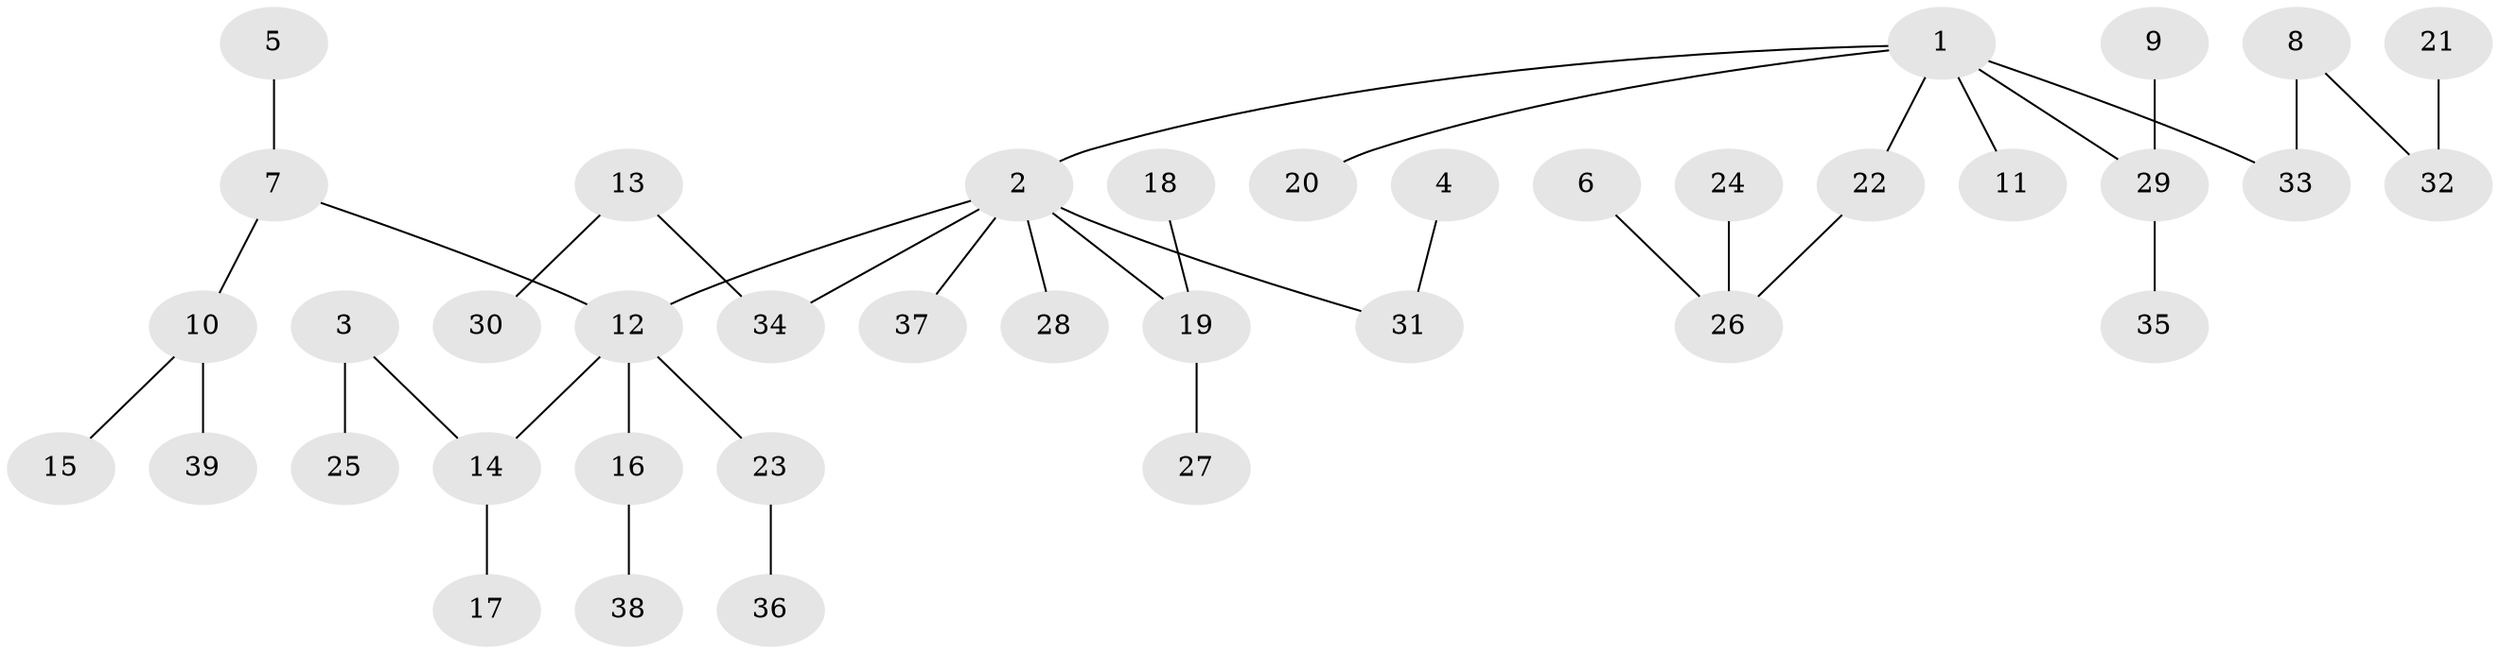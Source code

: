 // original degree distribution, {5: 0.052083333333333336, 6: 0.010416666666666666, 3: 0.13541666666666666, 1: 0.4791666666666667, 2: 0.2604166666666667, 4: 0.0625}
// Generated by graph-tools (version 1.1) at 2025/37/03/04/25 23:37:16]
// undirected, 39 vertices, 38 edges
graph export_dot {
  node [color=gray90,style=filled];
  1;
  2;
  3;
  4;
  5;
  6;
  7;
  8;
  9;
  10;
  11;
  12;
  13;
  14;
  15;
  16;
  17;
  18;
  19;
  20;
  21;
  22;
  23;
  24;
  25;
  26;
  27;
  28;
  29;
  30;
  31;
  32;
  33;
  34;
  35;
  36;
  37;
  38;
  39;
  1 -- 2 [weight=1.0];
  1 -- 11 [weight=1.0];
  1 -- 20 [weight=1.0];
  1 -- 22 [weight=1.0];
  1 -- 29 [weight=1.0];
  1 -- 33 [weight=1.0];
  2 -- 12 [weight=1.0];
  2 -- 19 [weight=1.0];
  2 -- 28 [weight=1.0];
  2 -- 31 [weight=1.0];
  2 -- 34 [weight=1.0];
  2 -- 37 [weight=1.0];
  3 -- 14 [weight=1.0];
  3 -- 25 [weight=1.0];
  4 -- 31 [weight=1.0];
  5 -- 7 [weight=1.0];
  6 -- 26 [weight=1.0];
  7 -- 10 [weight=1.0];
  7 -- 12 [weight=1.0];
  8 -- 32 [weight=1.0];
  8 -- 33 [weight=1.0];
  9 -- 29 [weight=1.0];
  10 -- 15 [weight=1.0];
  10 -- 39 [weight=1.0];
  12 -- 14 [weight=1.0];
  12 -- 16 [weight=1.0];
  12 -- 23 [weight=1.0];
  13 -- 30 [weight=1.0];
  13 -- 34 [weight=1.0];
  14 -- 17 [weight=1.0];
  16 -- 38 [weight=1.0];
  18 -- 19 [weight=1.0];
  19 -- 27 [weight=1.0];
  21 -- 32 [weight=1.0];
  22 -- 26 [weight=1.0];
  23 -- 36 [weight=1.0];
  24 -- 26 [weight=1.0];
  29 -- 35 [weight=1.0];
}
